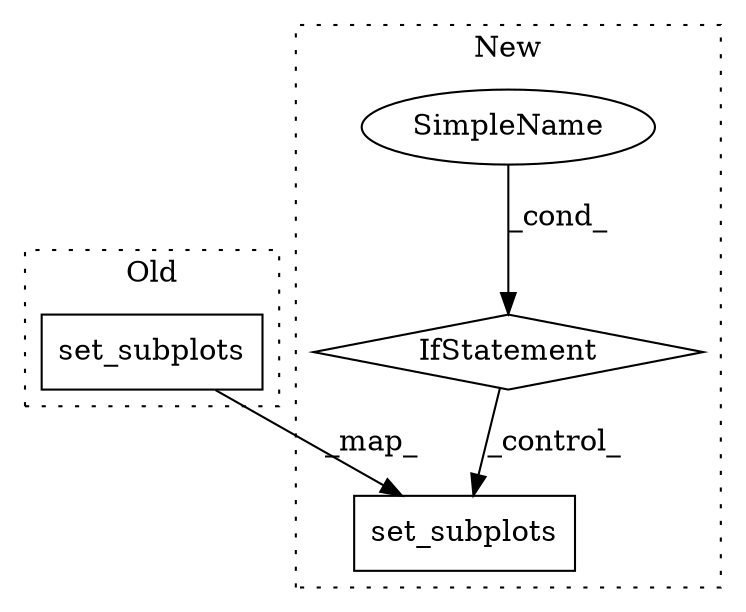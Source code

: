 digraph G {
subgraph cluster0 {
1 [label="set_subplots" a="32" s="2397,2441" l="13,1" shape="box"];
label = "Old";
style="dotted";
}
subgraph cluster1 {
2 [label="set_subplots" a="32" s="2448,2492" l="13,1" shape="box"];
3 [label="SimpleName" a="42" s="" l="" shape="ellipse"];
4 [label="IfStatement" a="25" s="2413,2431" l="4,2" shape="diamond"];
label = "New";
style="dotted";
}
1 -> 2 [label="_map_"];
3 -> 4 [label="_cond_"];
4 -> 2 [label="_control_"];
}